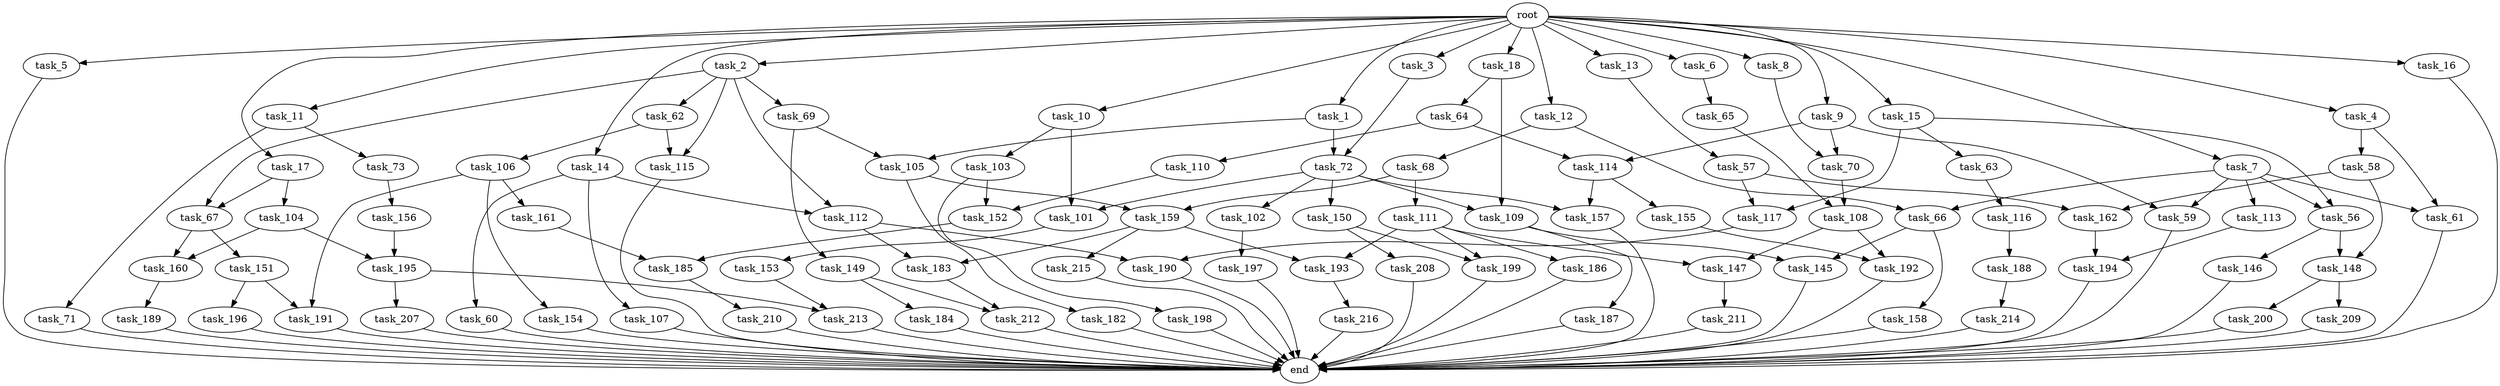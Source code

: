 digraph G {
  task_67 [size="99643241267.200012"];
  task_193 [size="91053306675.200012"];
  task_12 [size="102.400000"];
  task_73 [size="42090679500.800003"];
  task_5 [size="102.400000"];
  task_162 [size="45526653337.600006"];
  task_63 [size="69578470195.199997"];
  task_196 [size="21474836480.000000"];
  task_17 [size="102.400000"];
  task_2 [size="102.400000"];
  task_216 [size="85899345920.000000"];
  task_13 [size="102.400000"];
  task_161 [size="3435973836.800000"];
  task_207 [size="69578470195.199997"];
  task_60 [size="42090679500.800003"];
  task_102 [size="54975581388.800003"];
  task_15 [size="102.400000"];
  task_58 [size="54975581388.800003"];
  task_11 [size="102.400000"];
  task_150 [size="54975581388.800003"];
  task_151 [size="42090679500.800003"];
  task_109 [size="97066260889.600006"];
  task_191 [size="24910810316.800003"];
  task_64 [size="42090679500.800003"];
  task_156 [size="30923764531.200001"];
  task_104 [size="13743895347.200001"];
  root [size="0.000000"];
  task_72 [size="35218731827.200005"];
  task_69 [size="85899345920.000000"];
  task_147 [size="35218731827.200005"];
  task_189 [size="54975581388.800003"];
  task_71 [size="42090679500.800003"];
  task_152 [size="139156940390.399994"];
  task_190 [size="97066260889.600006"];
  task_114 [size="139156940390.399994"];
  task_8 [size="102.400000"];
  task_155 [size="69578470195.199997"];
  task_18 [size="102.400000"];
  task_215 [size="69578470195.199997"];
  task_103 [size="69578470195.199997"];
  task_194 [size="97066260889.600006"];
  task_105 [size="55834574848.000000"];
  task_57 [size="42090679500.800003"];
  task_106 [size="13743895347.200001"];
  task_198 [size="69578470195.199997"];
  task_195 [size="77309411328.000000"];
  task_188 [size="54975581388.800003"];
  task_116 [size="21474836480.000000"];
  task_182 [size="42090679500.800003"];
  task_199 [size="107374182400.000000"];
  task_148 [size="111669149696.000000"];
  task_213 [size="139156940390.399994"];
  task_1 [size="102.400000"];
  task_3 [size="102.400000"];
  task_185 [size="52398601011.200005"];
  task_200 [size="30923764531.200001"];
  task_212 [size="116823110451.200012"];
  task_157 [size="124554051584.000000"];
  task_56 [size="111669149696.000000"];
  task_7 [size="102.400000"];
  task_66 [size="84181359001.600006"];
  task_9 [size="102.400000"];
  task_149 [size="42090679500.800003"];
  task_4 [size="102.400000"];
  task_187 [size="13743895347.200001"];
  task_183 [size="124554051584.000000"];
  end [size="0.000000"];
  task_111 [size="30923764531.200001"];
  task_146 [size="69578470195.199997"];
  task_117 [size="73014444032.000000"];
  task_16 [size="102.400000"];
  task_159 [size="73014444032.000000"];
  task_154 [size="3435973836.800000"];
  task_6 [size="102.400000"];
  task_101 [size="124554051584.000000"];
  task_62 [size="85899345920.000000"];
  task_192 [size="99643241267.200012"];
  task_112 [size="127990025420.800003"];
  task_65 [size="69578470195.199997"];
  task_115 [size="99643241267.200012"];
  task_113 [size="42090679500.800003"];
  task_158 [size="85899345920.000000"];
  task_160 [size="49821620633.600006"];
  task_186 [size="21474836480.000000"];
  task_184 [size="30923764531.200001"];
  task_210 [size="30923764531.200001"];
  task_68 [size="42090679500.800003"];
  task_211 [size="30923764531.200001"];
  task_208 [size="85899345920.000000"];
  task_61 [size="97066260889.600006"];
  task_209 [size="30923764531.200001"];
  task_214 [size="3435973836.800000"];
  task_59 [size="111669149696.000000"];
  task_70 [size="73014444032.000000"];
  task_197 [size="7730941132.800000"];
  task_145 [size="99643241267.200012"];
  task_10 [size="102.400000"];
  task_107 [size="42090679500.800003"];
  task_110 [size="69578470195.199997"];
  task_108 [size="58411555225.600006"];
  task_153 [size="13743895347.200001"];
  task_14 [size="102.400000"];

  task_67 -> task_160 [size="411041792.000000"];
  task_67 -> task_151 [size="411041792.000000"];
  task_193 -> task_216 [size="838860800.000000"];
  task_12 -> task_66 [size="411041792.000000"];
  task_12 -> task_68 [size="411041792.000000"];
  task_73 -> task_156 [size="301989888.000000"];
  task_5 -> end [size="1.000000"];
  task_162 -> task_194 [size="536870912.000000"];
  task_63 -> task_116 [size="209715200.000000"];
  task_196 -> end [size="1.000000"];
  task_17 -> task_67 [size="134217728.000000"];
  task_17 -> task_104 [size="134217728.000000"];
  task_2 -> task_67 [size="838860800.000000"];
  task_2 -> task_112 [size="838860800.000000"];
  task_2 -> task_115 [size="838860800.000000"];
  task_2 -> task_62 [size="838860800.000000"];
  task_2 -> task_69 [size="838860800.000000"];
  task_216 -> end [size="1.000000"];
  task_13 -> task_57 [size="411041792.000000"];
  task_161 -> task_185 [size="301989888.000000"];
  task_207 -> end [size="1.000000"];
  task_60 -> end [size="1.000000"];
  task_102 -> task_197 [size="75497472.000000"];
  task_15 -> task_63 [size="679477248.000000"];
  task_15 -> task_56 [size="679477248.000000"];
  task_15 -> task_117 [size="679477248.000000"];
  task_58 -> task_148 [size="411041792.000000"];
  task_58 -> task_162 [size="411041792.000000"];
  task_11 -> task_73 [size="411041792.000000"];
  task_11 -> task_71 [size="411041792.000000"];
  task_150 -> task_199 [size="838860800.000000"];
  task_150 -> task_208 [size="838860800.000000"];
  task_151 -> task_196 [size="209715200.000000"];
  task_151 -> task_191 [size="209715200.000000"];
  task_109 -> task_187 [size="134217728.000000"];
  task_109 -> task_145 [size="134217728.000000"];
  task_191 -> end [size="1.000000"];
  task_64 -> task_110 [size="679477248.000000"];
  task_64 -> task_114 [size="679477248.000000"];
  task_156 -> task_195 [size="679477248.000000"];
  task_104 -> task_160 [size="75497472.000000"];
  task_104 -> task_195 [size="75497472.000000"];
  root -> task_7 [size="1.000000"];
  root -> task_8 [size="1.000000"];
  root -> task_12 [size="1.000000"];
  root -> task_18 [size="1.000000"];
  root -> task_1 [size="1.000000"];
  root -> task_3 [size="1.000000"];
  root -> task_16 [size="1.000000"];
  root -> task_5 [size="1.000000"];
  root -> task_10 [size="1.000000"];
  root -> task_6 [size="1.000000"];
  root -> task_17 [size="1.000000"];
  root -> task_9 [size="1.000000"];
  root -> task_11 [size="1.000000"];
  root -> task_4 [size="1.000000"];
  root -> task_13 [size="1.000000"];
  root -> task_2 [size="1.000000"];
  root -> task_14 [size="1.000000"];
  root -> task_15 [size="1.000000"];
  task_72 -> task_109 [size="536870912.000000"];
  task_72 -> task_101 [size="536870912.000000"];
  task_72 -> task_150 [size="536870912.000000"];
  task_72 -> task_102 [size="536870912.000000"];
  task_72 -> task_157 [size="536870912.000000"];
  task_69 -> task_149 [size="411041792.000000"];
  task_69 -> task_105 [size="411041792.000000"];
  task_147 -> task_211 [size="301989888.000000"];
  task_189 -> end [size="1.000000"];
  task_71 -> end [size="1.000000"];
  task_152 -> task_185 [size="209715200.000000"];
  task_190 -> end [size="1.000000"];
  task_114 -> task_155 [size="679477248.000000"];
  task_114 -> task_157 [size="679477248.000000"];
  task_8 -> task_70 [size="33554432.000000"];
  task_155 -> task_192 [size="838860800.000000"];
  task_18 -> task_64 [size="411041792.000000"];
  task_18 -> task_109 [size="411041792.000000"];
  task_215 -> end [size="1.000000"];
  task_103 -> task_152 [size="679477248.000000"];
  task_103 -> task_198 [size="679477248.000000"];
  task_194 -> end [size="1.000000"];
  task_105 -> task_182 [size="411041792.000000"];
  task_105 -> task_159 [size="411041792.000000"];
  task_57 -> task_117 [size="33554432.000000"];
  task_57 -> task_162 [size="33554432.000000"];
  task_106 -> task_154 [size="33554432.000000"];
  task_106 -> task_191 [size="33554432.000000"];
  task_106 -> task_161 [size="33554432.000000"];
  task_198 -> end [size="1.000000"];
  task_195 -> task_207 [size="679477248.000000"];
  task_195 -> task_213 [size="679477248.000000"];
  task_188 -> task_214 [size="33554432.000000"];
  task_116 -> task_188 [size="536870912.000000"];
  task_182 -> end [size="1.000000"];
  task_199 -> end [size="1.000000"];
  task_148 -> task_200 [size="301989888.000000"];
  task_148 -> task_209 [size="301989888.000000"];
  task_213 -> end [size="1.000000"];
  task_1 -> task_72 [size="134217728.000000"];
  task_1 -> task_105 [size="134217728.000000"];
  task_3 -> task_72 [size="209715200.000000"];
  task_185 -> task_210 [size="301989888.000000"];
  task_200 -> end [size="1.000000"];
  task_212 -> end [size="1.000000"];
  task_157 -> end [size="1.000000"];
  task_56 -> task_146 [size="679477248.000000"];
  task_56 -> task_148 [size="679477248.000000"];
  task_7 -> task_59 [size="411041792.000000"];
  task_7 -> task_56 [size="411041792.000000"];
  task_7 -> task_66 [size="411041792.000000"];
  task_7 -> task_61 [size="411041792.000000"];
  task_7 -> task_113 [size="411041792.000000"];
  task_66 -> task_145 [size="838860800.000000"];
  task_66 -> task_158 [size="838860800.000000"];
  task_9 -> task_114 [size="679477248.000000"];
  task_9 -> task_59 [size="679477248.000000"];
  task_9 -> task_70 [size="679477248.000000"];
  task_149 -> task_184 [size="301989888.000000"];
  task_149 -> task_212 [size="301989888.000000"];
  task_4 -> task_61 [size="536870912.000000"];
  task_4 -> task_58 [size="536870912.000000"];
  task_187 -> end [size="1.000000"];
  task_183 -> task_212 [size="838860800.000000"];
  task_111 -> task_193 [size="209715200.000000"];
  task_111 -> task_199 [size="209715200.000000"];
  task_111 -> task_147 [size="209715200.000000"];
  task_111 -> task_186 [size="209715200.000000"];
  task_146 -> end [size="1.000000"];
  task_117 -> task_190 [size="411041792.000000"];
  task_16 -> end [size="1.000000"];
  task_159 -> task_215 [size="679477248.000000"];
  task_159 -> task_193 [size="679477248.000000"];
  task_159 -> task_183 [size="679477248.000000"];
  task_154 -> end [size="1.000000"];
  task_6 -> task_65 [size="679477248.000000"];
  task_101 -> task_153 [size="134217728.000000"];
  task_62 -> task_106 [size="134217728.000000"];
  task_62 -> task_115 [size="134217728.000000"];
  task_192 -> end [size="1.000000"];
  task_112 -> task_190 [size="536870912.000000"];
  task_112 -> task_183 [size="536870912.000000"];
  task_65 -> task_108 [size="536870912.000000"];
  task_115 -> end [size="1.000000"];
  task_113 -> task_194 [size="411041792.000000"];
  task_158 -> end [size="1.000000"];
  task_160 -> task_189 [size="536870912.000000"];
  task_186 -> end [size="1.000000"];
  task_184 -> end [size="1.000000"];
  task_210 -> end [size="1.000000"];
  task_68 -> task_111 [size="301989888.000000"];
  task_68 -> task_159 [size="301989888.000000"];
  task_211 -> end [size="1.000000"];
  task_208 -> end [size="1.000000"];
  task_61 -> end [size="1.000000"];
  task_209 -> end [size="1.000000"];
  task_214 -> end [size="1.000000"];
  task_59 -> end [size="1.000000"];
  task_70 -> task_108 [size="33554432.000000"];
  task_197 -> end [size="1.000000"];
  task_145 -> end [size="1.000000"];
  task_10 -> task_103 [size="679477248.000000"];
  task_10 -> task_101 [size="679477248.000000"];
  task_107 -> end [size="1.000000"];
  task_110 -> task_152 [size="679477248.000000"];
  task_108 -> task_147 [size="134217728.000000"];
  task_108 -> task_192 [size="134217728.000000"];
  task_153 -> task_213 [size="679477248.000000"];
  task_14 -> task_112 [size="411041792.000000"];
  task_14 -> task_60 [size="411041792.000000"];
  task_14 -> task_107 [size="411041792.000000"];
}
